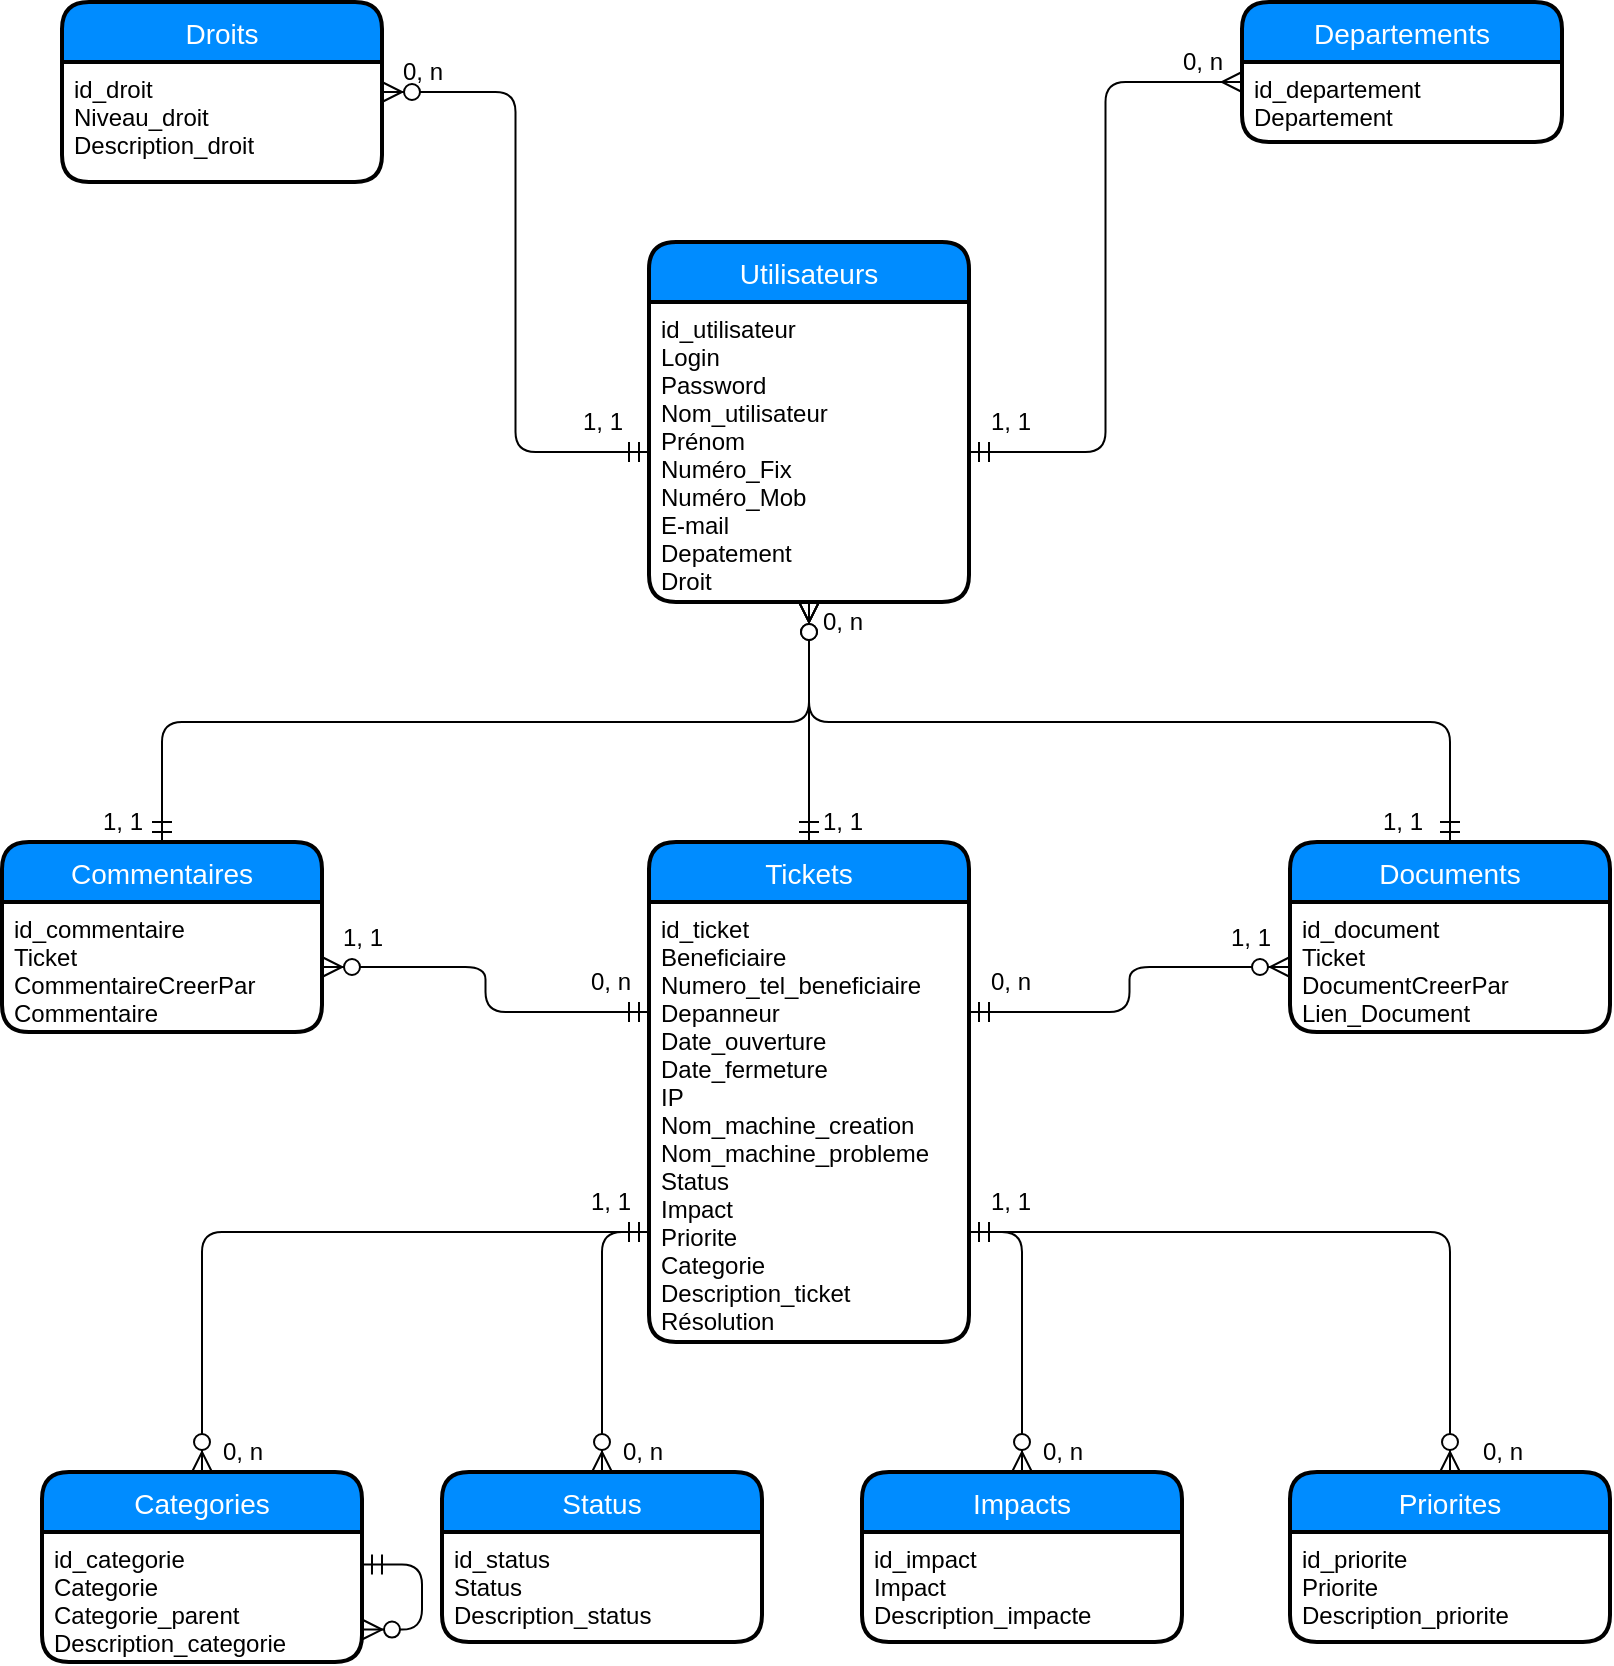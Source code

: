 <mxfile version="12.9.4" type="github">
  <diagram id="C5RBs43oDa-KdzZeNtuy" name="Page-1">
    <mxGraphModel dx="912" dy="752" grid="1" gridSize="10" guides="1" tooltips="1" connect="1" arrows="1" fold="1" page="1" pageScale="1" pageWidth="827" pageHeight="1169" math="0" shadow="0">
      <root>
        <mxCell id="WIyWlLk6GJQsqaUBKTNV-0" />
        <mxCell id="WIyWlLk6GJQsqaUBKTNV-1" parent="WIyWlLk6GJQsqaUBKTNV-0" />
        <mxCell id="zkfFHV4jXpPFQw0GAbJ--63" value="" style="edgeStyle=orthogonalEdgeStyle;endArrow=ERmandOne;startArrow=ERmany;shadow=0;strokeWidth=1;endSize=8;startSize=8;startFill=0;endFill=0;exitX=0;exitY=0.25;exitDx=0;exitDy=0;entryX=1;entryY=0.5;entryDx=0;entryDy=0;" parent="WIyWlLk6GJQsqaUBKTNV-1" source="czT4FE3myQEkdCcgjIrX-4" target="czT4FE3myQEkdCcgjIrX-8" edge="1">
          <mxGeometry width="100" height="100" relative="1" as="geometry">
            <mxPoint x="600" y="59" as="sourcePoint" />
            <mxPoint x="493" y="189" as="targetPoint" />
          </mxGeometry>
        </mxCell>
        <mxCell id="zkfFHV4jXpPFQw0GAbJ--71" value="" style="edgeStyle=orthogonalEdgeStyle;endArrow=ERmandOne;startArrow=ERmany;shadow=0;strokeWidth=1;endSize=8;startSize=8;exitX=0.5;exitY=1;exitDx=0;exitDy=0;entryX=0.5;entryY=0;entryDx=0;entryDy=0;endFill=0;startFill=0;" parent="WIyWlLk6GJQsqaUBKTNV-1" source="czT4FE3myQEkdCcgjIrX-8" target="czT4FE3myQEkdCcgjIrX-9" edge="1">
          <mxGeometry width="100" height="100" relative="1" as="geometry">
            <mxPoint x="413" y="280" as="sourcePoint" />
            <mxPoint x="413" y="450" as="targetPoint" />
            <Array as="points" />
          </mxGeometry>
        </mxCell>
        <mxCell id="O1W7RyEscfZ62sLBNmEL-8" value="" style="edgeStyle=orthogonalEdgeStyle;endArrow=ERzeroToMany;startArrow=ERmandOne;shadow=0;strokeWidth=1;endSize=8;startSize=8;exitX=0;exitY=0.5;exitDx=0;exitDy=0;entryX=1;entryY=0.25;entryDx=0;entryDy=0;" parent="WIyWlLk6GJQsqaUBKTNV-1" source="czT4FE3myQEkdCcgjIrX-8" target="czT4FE3myQEkdCcgjIrX-1" edge="1">
          <mxGeometry width="100" height="100" relative="1" as="geometry">
            <mxPoint x="333" y="189" as="sourcePoint" />
            <mxPoint x="220" y="59" as="targetPoint" />
            <Array as="points" />
          </mxGeometry>
        </mxCell>
        <mxCell id="O1W7RyEscfZ62sLBNmEL-29" value="" style="edgeStyle=orthogonalEdgeStyle;endArrow=ERzeroToMany;startArrow=ERmandOne;shadow=0;strokeWidth=1;endSize=8;startSize=8;entryX=0.5;entryY=0;entryDx=0;entryDy=0;exitX=0;exitY=0.75;exitDx=0;exitDy=0;" parent="WIyWlLk6GJQsqaUBKTNV-1" source="czT4FE3myQEkdCcgjIrX-10" target="czT4FE3myQEkdCcgjIrX-15" edge="1">
          <mxGeometry width="100" height="100" relative="1" as="geometry">
            <mxPoint x="310" y="580" as="sourcePoint" />
            <mxPoint x="310" y="755" as="targetPoint" />
            <Array as="points">
              <mxPoint x="310" y="635" />
            </Array>
          </mxGeometry>
        </mxCell>
        <mxCell id="O1W7RyEscfZ62sLBNmEL-30" value="" style="edgeStyle=orthogonalEdgeStyle;endArrow=ERzeroToMany;startArrow=ERmandOne;shadow=0;strokeWidth=1;endSize=8;startSize=8;entryX=1;entryY=0.5;entryDx=0;entryDy=0;exitX=0;exitY=0.25;exitDx=0;exitDy=0;" parent="WIyWlLk6GJQsqaUBKTNV-1" source="czT4FE3myQEkdCcgjIrX-10" target="czT4FE3myQEkdCcgjIrX-14" edge="1">
          <mxGeometry width="100" height="100" relative="1" as="geometry">
            <mxPoint x="333" y="556" as="sourcePoint" />
            <mxPoint x="100" y="760" as="targetPoint" />
            <Array as="points" />
          </mxGeometry>
        </mxCell>
        <mxCell id="O1W7RyEscfZ62sLBNmEL-31" value="" style="edgeStyle=orthogonalEdgeStyle;endArrow=ERzeroToMany;startArrow=ERmandOne;shadow=0;strokeWidth=1;endSize=8;startSize=8;entryX=0.5;entryY=0;entryDx=0;entryDy=0;exitX=1;exitY=0.75;exitDx=0;exitDy=0;" parent="WIyWlLk6GJQsqaUBKTNV-1" source="czT4FE3myQEkdCcgjIrX-10" target="czT4FE3myQEkdCcgjIrX-17" edge="1">
          <mxGeometry width="100" height="100" relative="1" as="geometry">
            <mxPoint x="520" y="460" as="sourcePoint" />
            <mxPoint x="520" y="760" as="targetPoint" />
            <Array as="points">
              <mxPoint x="520" y="635" />
            </Array>
          </mxGeometry>
        </mxCell>
        <mxCell id="O1W7RyEscfZ62sLBNmEL-32" value="" style="edgeStyle=orthogonalEdgeStyle;endArrow=ERzeroToMany;startArrow=ERmandOne;shadow=0;strokeWidth=1;endSize=8;startSize=8;entryX=0.5;entryY=0;entryDx=0;entryDy=0;exitX=1;exitY=0.75;exitDx=0;exitDy=0;" parent="WIyWlLk6GJQsqaUBKTNV-1" source="czT4FE3myQEkdCcgjIrX-10" target="czT4FE3myQEkdCcgjIrX-19" edge="1">
          <mxGeometry width="100" height="100" relative="1" as="geometry">
            <mxPoint x="580" y="508" as="sourcePoint" />
            <mxPoint x="730" y="760" as="targetPoint" />
            <Array as="points" />
          </mxGeometry>
        </mxCell>
        <mxCell id="czT4FE3myQEkdCcgjIrX-0" value="Droits" style="swimlane;childLayout=stackLayout;horizontal=1;startSize=30;horizontalStack=0;fillColor=#008cff;fontColor=#FFFFFF;rounded=1;fontSize=14;fontStyle=0;strokeWidth=2;resizeParent=0;resizeLast=1;shadow=0;dashed=0;align=center;" parent="WIyWlLk6GJQsqaUBKTNV-1" vertex="1">
          <mxGeometry x="40" y="20" width="160" height="90" as="geometry" />
        </mxCell>
        <mxCell id="czT4FE3myQEkdCcgjIrX-1" value="id_droit&#xa;Niveau_droit&#xa;Description_droit" style="align=left;strokeColor=none;fillColor=none;spacingLeft=4;fontSize=12;verticalAlign=top;resizable=0;rotatable=0;part=1;" parent="czT4FE3myQEkdCcgjIrX-0" vertex="1">
          <mxGeometry y="30" width="160" height="60" as="geometry" />
        </mxCell>
        <mxCell id="czT4FE3myQEkdCcgjIrX-3" value="Departements" style="swimlane;childLayout=stackLayout;horizontal=1;startSize=30;horizontalStack=0;fillColor=#008cff;fontColor=#FFFFFF;rounded=1;fontSize=14;fontStyle=0;strokeWidth=2;resizeParent=0;resizeLast=1;shadow=0;dashed=0;align=center;" parent="WIyWlLk6GJQsqaUBKTNV-1" vertex="1">
          <mxGeometry x="630" y="20" width="160" height="70" as="geometry" />
        </mxCell>
        <mxCell id="czT4FE3myQEkdCcgjIrX-4" value="id_departement&#xa;Departement" style="align=left;strokeColor=none;fillColor=none;spacingLeft=4;fontSize=12;verticalAlign=top;resizable=0;rotatable=0;part=1;" parent="czT4FE3myQEkdCcgjIrX-3" vertex="1">
          <mxGeometry y="30" width="160" height="40" as="geometry" />
        </mxCell>
        <mxCell id="czT4FE3myQEkdCcgjIrX-7" value="Utilisateurs" style="swimlane;childLayout=stackLayout;horizontal=1;startSize=30;horizontalStack=0;fillColor=#008cff;fontColor=#FFFFFF;rounded=1;fontSize=14;fontStyle=0;strokeWidth=2;resizeParent=0;resizeLast=1;shadow=0;dashed=0;align=center;" parent="WIyWlLk6GJQsqaUBKTNV-1" vertex="1">
          <mxGeometry x="333.5" y="140" width="160" height="180" as="geometry" />
        </mxCell>
        <mxCell id="czT4FE3myQEkdCcgjIrX-8" value="id_utilisateur&#xa;Login&#xa;Password&#xa;Nom_utilisateur&#xa;Prénom&#xa;Numéro_Fix&#xa;Numéro_Mob&#xa;E-mail&#xa;Depatement&#xa;Droit" style="align=left;strokeColor=none;fillColor=none;spacingLeft=4;fontSize=12;verticalAlign=top;resizable=0;rotatable=0;part=1;" parent="czT4FE3myQEkdCcgjIrX-7" vertex="1">
          <mxGeometry y="30" width="160" height="150" as="geometry" />
        </mxCell>
        <mxCell id="czT4FE3myQEkdCcgjIrX-9" value="Tickets" style="swimlane;childLayout=stackLayout;horizontal=1;startSize=30;horizontalStack=0;fillColor=#008cff;fontColor=#FFFFFF;rounded=1;fontSize=14;fontStyle=0;strokeWidth=2;resizeParent=0;resizeLast=1;shadow=0;dashed=0;align=center;" parent="WIyWlLk6GJQsqaUBKTNV-1" vertex="1">
          <mxGeometry x="333.5" y="440" width="160" height="250" as="geometry" />
        </mxCell>
        <mxCell id="czT4FE3myQEkdCcgjIrX-10" value="id_ticket&#xa;Beneficiaire&#xa;Numero_tel_beneficiaire&#xa;Depanneur&#xa;Date_ouverture&#xa;Date_fermeture&#xa;IP&#xa;Nom_machine_creation&#xa;Nom_machine_probleme&#xa;Status&#xa;Impact&#xa;Priorite&#xa;Categorie&#xa;Description_ticket&#xa;Résolution" style="align=left;strokeColor=none;fillColor=none;spacingLeft=4;fontSize=12;verticalAlign=top;resizable=0;rotatable=0;part=1;" parent="czT4FE3myQEkdCcgjIrX-9" vertex="1">
          <mxGeometry y="30" width="160" height="220" as="geometry" />
        </mxCell>
        <mxCell id="czT4FE3myQEkdCcgjIrX-13" value="Commentaires" style="swimlane;childLayout=stackLayout;horizontal=1;startSize=30;horizontalStack=0;fillColor=#008cff;fontColor=#FFFFFF;rounded=1;fontSize=14;fontStyle=0;strokeWidth=2;resizeParent=0;resizeLast=1;shadow=0;dashed=0;align=center;" parent="WIyWlLk6GJQsqaUBKTNV-1" vertex="1">
          <mxGeometry x="10" y="440" width="160" height="95" as="geometry" />
        </mxCell>
        <mxCell id="czT4FE3myQEkdCcgjIrX-14" value="id_commentaire&#xa;Ticket&#xa;CommentaireCreerPar&#xa;Commentaire&#xa;" style="align=left;strokeColor=none;fillColor=none;spacingLeft=4;fontSize=12;verticalAlign=top;resizable=0;rotatable=0;part=1;" parent="czT4FE3myQEkdCcgjIrX-13" vertex="1">
          <mxGeometry y="30" width="160" height="65" as="geometry" />
        </mxCell>
        <mxCell id="czT4FE3myQEkdCcgjIrX-15" value="Status" style="swimlane;childLayout=stackLayout;horizontal=1;startSize=30;horizontalStack=0;fillColor=#008cff;fontColor=#FFFFFF;rounded=1;fontSize=14;fontStyle=0;strokeWidth=2;resizeParent=0;resizeLast=1;shadow=0;dashed=0;align=center;" parent="WIyWlLk6GJQsqaUBKTNV-1" vertex="1">
          <mxGeometry x="230" y="755" width="160" height="85" as="geometry" />
        </mxCell>
        <mxCell id="czT4FE3myQEkdCcgjIrX-16" value="id_status&#xa;Status&#xa;Description_status&#xa;" style="align=left;strokeColor=none;fillColor=none;spacingLeft=4;fontSize=12;verticalAlign=top;resizable=0;rotatable=0;part=1;" parent="czT4FE3myQEkdCcgjIrX-15" vertex="1">
          <mxGeometry y="30" width="160" height="55" as="geometry" />
        </mxCell>
        <mxCell id="czT4FE3myQEkdCcgjIrX-17" value="Impacts" style="swimlane;childLayout=stackLayout;horizontal=1;startSize=30;horizontalStack=0;fillColor=#008cff;fontColor=#FFFFFF;rounded=1;fontSize=14;fontStyle=0;strokeWidth=2;resizeParent=0;resizeLast=1;shadow=0;dashed=0;align=center;" parent="WIyWlLk6GJQsqaUBKTNV-1" vertex="1">
          <mxGeometry x="440" y="755" width="160" height="85" as="geometry" />
        </mxCell>
        <mxCell id="czT4FE3myQEkdCcgjIrX-18" value="id_impact&#xa;Impact&#xa;Description_impacte&#xa;&#xa;" style="align=left;strokeColor=none;fillColor=none;spacingLeft=4;fontSize=12;verticalAlign=top;resizable=0;rotatable=0;part=1;" parent="czT4FE3myQEkdCcgjIrX-17" vertex="1">
          <mxGeometry y="30" width="160" height="55" as="geometry" />
        </mxCell>
        <mxCell id="czT4FE3myQEkdCcgjIrX-19" value="Priorites" style="swimlane;childLayout=stackLayout;horizontal=1;startSize=30;horizontalStack=0;fillColor=#008cff;fontColor=#FFFFFF;rounded=1;fontSize=14;fontStyle=0;strokeWidth=2;resizeParent=0;resizeLast=1;shadow=0;dashed=0;align=center;" parent="WIyWlLk6GJQsqaUBKTNV-1" vertex="1">
          <mxGeometry x="654" y="755" width="160" height="85" as="geometry" />
        </mxCell>
        <mxCell id="czT4FE3myQEkdCcgjIrX-20" value="id_priorite&#xa;Priorite&#xa;Description_priorite&#xa;" style="align=left;strokeColor=none;fillColor=none;spacingLeft=4;fontSize=12;verticalAlign=top;resizable=0;rotatable=0;part=1;" parent="czT4FE3myQEkdCcgjIrX-19" vertex="1">
          <mxGeometry y="30" width="160" height="55" as="geometry" />
        </mxCell>
        <mxCell id="czT4FE3myQEkdCcgjIrX-21" value="1, 1" style="text;html=1;align=center;verticalAlign=middle;resizable=0;points=[];autosize=1;" parent="WIyWlLk6GJQsqaUBKTNV-1" vertex="1">
          <mxGeometry x="290" y="220" width="40" height="20" as="geometry" />
        </mxCell>
        <mxCell id="czT4FE3myQEkdCcgjIrX-22" value="0, n" style="text;html=1;align=center;verticalAlign=middle;resizable=0;points=[];autosize=1;" parent="WIyWlLk6GJQsqaUBKTNV-1" vertex="1">
          <mxGeometry x="200" y="45" width="40" height="20" as="geometry" />
        </mxCell>
        <mxCell id="czT4FE3myQEkdCcgjIrX-23" value="1, 1" style="text;html=1;align=center;verticalAlign=middle;resizable=0;points=[];autosize=1;" parent="WIyWlLk6GJQsqaUBKTNV-1" vertex="1">
          <mxGeometry x="493.5" y="220" width="40" height="20" as="geometry" />
        </mxCell>
        <mxCell id="czT4FE3myQEkdCcgjIrX-24" value="0, n" style="text;html=1;align=center;verticalAlign=middle;resizable=0;points=[];autosize=1;" parent="WIyWlLk6GJQsqaUBKTNV-1" vertex="1">
          <mxGeometry x="590" y="40" width="40" height="20" as="geometry" />
        </mxCell>
        <mxCell id="czT4FE3myQEkdCcgjIrX-25" value="0, n" style="text;html=1;align=center;verticalAlign=middle;resizable=0;points=[];autosize=1;" parent="WIyWlLk6GJQsqaUBKTNV-1" vertex="1">
          <mxGeometry x="410" y="320" width="40" height="20" as="geometry" />
        </mxCell>
        <mxCell id="czT4FE3myQEkdCcgjIrX-26" value="1, 1" style="text;html=1;align=center;verticalAlign=middle;resizable=0;points=[];autosize=1;" parent="WIyWlLk6GJQsqaUBKTNV-1" vertex="1">
          <mxGeometry x="410" y="420" width="40" height="20" as="geometry" />
        </mxCell>
        <mxCell id="czT4FE3myQEkdCcgjIrX-27" value="1, 1" style="text;html=1;align=center;verticalAlign=middle;resizable=0;points=[];autosize=1;" parent="WIyWlLk6GJQsqaUBKTNV-1" vertex="1">
          <mxGeometry x="170" y="477.5" width="40" height="20" as="geometry" />
        </mxCell>
        <mxCell id="czT4FE3myQEkdCcgjIrX-28" value="1, 1" style="text;html=1;align=center;verticalAlign=middle;resizable=0;points=[];autosize=1;" parent="WIyWlLk6GJQsqaUBKTNV-1" vertex="1">
          <mxGeometry x="493.5" y="610" width="40" height="20" as="geometry" />
        </mxCell>
        <mxCell id="czT4FE3myQEkdCcgjIrX-29" value="0, n" style="text;html=1;align=center;verticalAlign=middle;resizable=0;points=[];autosize=1;" parent="WIyWlLk6GJQsqaUBKTNV-1" vertex="1">
          <mxGeometry x="310" y="735" width="40" height="20" as="geometry" />
        </mxCell>
        <mxCell id="czT4FE3myQEkdCcgjIrX-30" value="0, n" style="text;html=1;align=center;verticalAlign=middle;resizable=0;points=[];autosize=1;" parent="WIyWlLk6GJQsqaUBKTNV-1" vertex="1">
          <mxGeometry x="520" y="735" width="40" height="20" as="geometry" />
        </mxCell>
        <mxCell id="czT4FE3myQEkdCcgjIrX-35" value="0, n" style="text;html=1;align=center;verticalAlign=middle;resizable=0;points=[];autosize=1;" parent="WIyWlLk6GJQsqaUBKTNV-1" vertex="1">
          <mxGeometry x="740" y="735" width="40" height="20" as="geometry" />
        </mxCell>
        <mxCell id="czT4FE3myQEkdCcgjIrX-36" value="0, n" style="text;html=1;align=center;verticalAlign=middle;resizable=0;points=[];autosize=1;" parent="WIyWlLk6GJQsqaUBKTNV-1" vertex="1">
          <mxGeometry x="293.5" y="500" width="40" height="20" as="geometry" />
        </mxCell>
        <mxCell id="L8K5RO4f8tC3tDY3Gu7T-3" value="1, 1" style="text;html=1;align=center;verticalAlign=middle;resizable=0;points=[];autosize=1;" parent="WIyWlLk6GJQsqaUBKTNV-1" vertex="1">
          <mxGeometry x="50" y="420" width="40" height="20" as="geometry" />
        </mxCell>
        <mxCell id="L8K5RO4f8tC3tDY3Gu7T-4" value="" style="edgeStyle=orthogonalEdgeStyle;endArrow=ERzeroToMany;startArrow=ERmandOne;shadow=0;strokeWidth=1;endSize=8;startSize=8;entryX=0.5;entryY=1;entryDx=0;entryDy=0;exitX=0.5;exitY=0;exitDx=0;exitDy=0;" parent="WIyWlLk6GJQsqaUBKTNV-1" source="czT4FE3myQEkdCcgjIrX-13" target="czT4FE3myQEkdCcgjIrX-8" edge="1">
          <mxGeometry width="100" height="100" relative="1" as="geometry">
            <mxPoint x="293.5" y="370" as="sourcePoint" />
            <mxPoint x="160" y="350" as="targetPoint" />
            <Array as="points" />
          </mxGeometry>
        </mxCell>
        <mxCell id="L8K5RO4f8tC3tDY3Gu7T-6" value="Categories" style="swimlane;childLayout=stackLayout;horizontal=1;startSize=30;horizontalStack=0;fillColor=#008cff;fontColor=#FFFFFF;rounded=1;fontSize=14;fontStyle=0;strokeWidth=2;resizeParent=0;resizeLast=1;shadow=0;dashed=0;align=center;" parent="WIyWlLk6GJQsqaUBKTNV-1" vertex="1">
          <mxGeometry x="30" y="755" width="160" height="95" as="geometry" />
        </mxCell>
        <mxCell id="L8K5RO4f8tC3tDY3Gu7T-7" value="id_categorie&#xa;Categorie&#xa;Categorie_parent&#xa;Description_categorie&#xa;" style="align=left;strokeColor=none;fillColor=none;spacingLeft=4;fontSize=12;verticalAlign=top;resizable=0;rotatable=0;part=1;" parent="L8K5RO4f8tC3tDY3Gu7T-6" vertex="1">
          <mxGeometry y="30" width="160" height="65" as="geometry" />
        </mxCell>
        <mxCell id="L8K5RO4f8tC3tDY3Gu7T-12" value="" style="edgeStyle=orthogonalEdgeStyle;endArrow=ERzeroToMany;startArrow=ERmandOne;shadow=0;strokeWidth=1;endSize=8;startSize=8;exitX=1;exitY=0.25;exitDx=0;exitDy=0;entryX=1;entryY=0.75;entryDx=0;entryDy=0;" parent="L8K5RO4f8tC3tDY3Gu7T-6" source="L8K5RO4f8tC3tDY3Gu7T-7" target="L8K5RO4f8tC3tDY3Gu7T-7" edge="1">
          <mxGeometry width="100" height="100" relative="1" as="geometry">
            <mxPoint x="314" y="-117" as="sourcePoint" />
            <mxPoint x="90" y="10" as="targetPoint" />
            <Array as="points">
              <mxPoint x="190" y="46" />
              <mxPoint x="190" y="79" />
            </Array>
          </mxGeometry>
        </mxCell>
        <mxCell id="L8K5RO4f8tC3tDY3Gu7T-8" value="1, 1" style="text;html=1;align=center;verticalAlign=middle;resizable=0;points=[];autosize=1;" parent="WIyWlLk6GJQsqaUBKTNV-1" vertex="1">
          <mxGeometry x="293.5" y="610" width="40" height="20" as="geometry" />
        </mxCell>
        <mxCell id="L8K5RO4f8tC3tDY3Gu7T-9" value="" style="edgeStyle=orthogonalEdgeStyle;endArrow=ERzeroToMany;startArrow=ERmandOne;shadow=0;strokeWidth=1;endSize=8;startSize=8;entryX=0.5;entryY=0;entryDx=0;entryDy=0;exitX=0;exitY=0.75;exitDx=0;exitDy=0;" parent="WIyWlLk6GJQsqaUBKTNV-1" source="czT4FE3myQEkdCcgjIrX-10" target="L8K5RO4f8tC3tDY3Gu7T-6" edge="1">
          <mxGeometry width="100" height="100" relative="1" as="geometry">
            <mxPoint x="260" y="635" as="sourcePoint" />
            <mxPoint x="150" y="720" as="targetPoint" />
            <Array as="points">
              <mxPoint x="110" y="635" />
            </Array>
          </mxGeometry>
        </mxCell>
        <mxCell id="L8K5RO4f8tC3tDY3Gu7T-11" value="0, n" style="text;html=1;align=center;verticalAlign=middle;resizable=0;points=[];autosize=1;" parent="WIyWlLk6GJQsqaUBKTNV-1" vertex="1">
          <mxGeometry x="110" y="735" width="40" height="20" as="geometry" />
        </mxCell>
        <mxCell id="M2ZHU3tCIgFka-eBnsF9-2" value="Documents" style="swimlane;childLayout=stackLayout;horizontal=1;startSize=30;horizontalStack=0;fillColor=#008cff;fontColor=#FFFFFF;rounded=1;fontSize=14;fontStyle=0;strokeWidth=2;resizeParent=0;resizeLast=1;shadow=0;dashed=0;align=center;" parent="WIyWlLk6GJQsqaUBKTNV-1" vertex="1">
          <mxGeometry x="654" y="440" width="160" height="95" as="geometry" />
        </mxCell>
        <mxCell id="M2ZHU3tCIgFka-eBnsF9-3" value="id_document&#xa;Ticket&#xa;DocumentCreerPar&#xa;Lien_Document&#xa;" style="align=left;strokeColor=none;fillColor=none;spacingLeft=4;fontSize=12;verticalAlign=top;resizable=0;rotatable=0;part=1;" parent="M2ZHU3tCIgFka-eBnsF9-2" vertex="1">
          <mxGeometry y="30" width="160" height="65" as="geometry" />
        </mxCell>
        <mxCell id="M2ZHU3tCIgFka-eBnsF9-4" value="1, 1" style="text;html=1;align=center;verticalAlign=middle;resizable=0;points=[];autosize=1;" parent="WIyWlLk6GJQsqaUBKTNV-1" vertex="1">
          <mxGeometry x="614" y="477.5" width="40" height="20" as="geometry" />
        </mxCell>
        <mxCell id="M2ZHU3tCIgFka-eBnsF9-5" value="1, 1" style="text;html=1;align=center;verticalAlign=middle;resizable=0;points=[];autosize=1;" parent="WIyWlLk6GJQsqaUBKTNV-1" vertex="1">
          <mxGeometry x="690" y="420" width="40" height="20" as="geometry" />
        </mxCell>
        <mxCell id="M2ZHU3tCIgFka-eBnsF9-9" value="" style="edgeStyle=orthogonalEdgeStyle;endArrow=ERzeroToMany;startArrow=ERmandOne;shadow=0;strokeWidth=1;endSize=8;startSize=8;entryX=0.5;entryY=1;entryDx=0;entryDy=0;exitX=0.5;exitY=0;exitDx=0;exitDy=0;" parent="WIyWlLk6GJQsqaUBKTNV-1" source="M2ZHU3tCIgFka-eBnsF9-2" target="czT4FE3myQEkdCcgjIrX-8" edge="1">
          <mxGeometry width="100" height="100" relative="1" as="geometry">
            <mxPoint x="100" y="450" as="sourcePoint" />
            <mxPoint x="423.5" y="330" as="targetPoint" />
            <Array as="points" />
          </mxGeometry>
        </mxCell>
        <mxCell id="M2ZHU3tCIgFka-eBnsF9-10" value="" style="edgeStyle=orthogonalEdgeStyle;endArrow=ERzeroToMany;startArrow=ERmandOne;shadow=0;strokeWidth=1;endSize=8;startSize=8;entryX=0;entryY=0.5;entryDx=0;entryDy=0;exitX=1;exitY=0.25;exitDx=0;exitDy=0;" parent="WIyWlLk6GJQsqaUBKTNV-1" source="czT4FE3myQEkdCcgjIrX-10" target="M2ZHU3tCIgFka-eBnsF9-3" edge="1">
          <mxGeometry width="100" height="100" relative="1" as="geometry">
            <mxPoint x="343.5" y="535" as="sourcePoint" />
            <mxPoint x="180" y="512.5" as="targetPoint" />
            <Array as="points" />
          </mxGeometry>
        </mxCell>
        <mxCell id="M2ZHU3tCIgFka-eBnsF9-11" value="0, n" style="text;html=1;align=center;verticalAlign=middle;resizable=0;points=[];autosize=1;" parent="WIyWlLk6GJQsqaUBKTNV-1" vertex="1">
          <mxGeometry x="493.5" y="500" width="40" height="20" as="geometry" />
        </mxCell>
      </root>
    </mxGraphModel>
  </diagram>
</mxfile>
